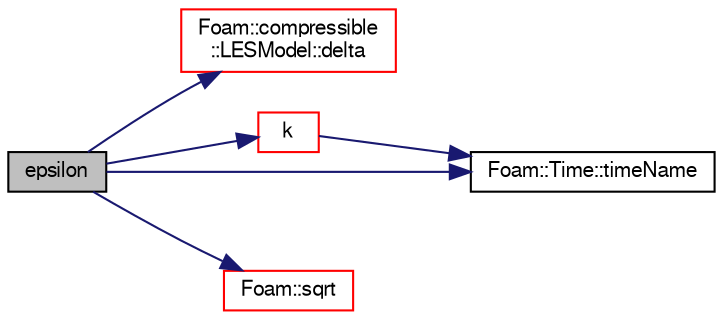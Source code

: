 digraph "epsilon"
{
  bgcolor="transparent";
  edge [fontname="FreeSans",fontsize="10",labelfontname="FreeSans",labelfontsize="10"];
  node [fontname="FreeSans",fontsize="10",shape=record];
  rankdir="LR";
  Node13 [label="epsilon",height=0.2,width=0.4,color="black", fillcolor="grey75", style="filled", fontcolor="black"];
  Node13 -> Node14 [color="midnightblue",fontsize="10",style="solid",fontname="FreeSans"];
  Node14 [label="Foam::compressible\l::LESModel::delta",height=0.2,width=0.4,color="red",URL="$a30634.html#ae1d8f7535eb39381966ede312047ed6b",tooltip="Access function to filter width. "];
  Node13 -> Node16 [color="midnightblue",fontsize="10",style="solid",fontname="FreeSans"];
  Node16 [label="k",height=0.2,width=0.4,color="red",URL="$a30626.html#a2cc3daa68147a9052c2b37e9ac37eca4",tooltip="Return the SGS turbulent kinetic energy. "];
  Node16 -> Node17 [color="midnightblue",fontsize="10",style="solid",fontname="FreeSans"];
  Node17 [label="Foam::Time::timeName",height=0.2,width=0.4,color="black",URL="$a26350.html#ad9d86fef6eca18797c786726cf925179",tooltip="Return time name of given scalar time. "];
  Node13 -> Node22 [color="midnightblue",fontsize="10",style="solid",fontname="FreeSans"];
  Node22 [label="Foam::sqrt",height=0.2,width=0.4,color="red",URL="$a21124.html#a8616bd62eebf2342a80222fecb1bda71"];
  Node13 -> Node17 [color="midnightblue",fontsize="10",style="solid",fontname="FreeSans"];
}
